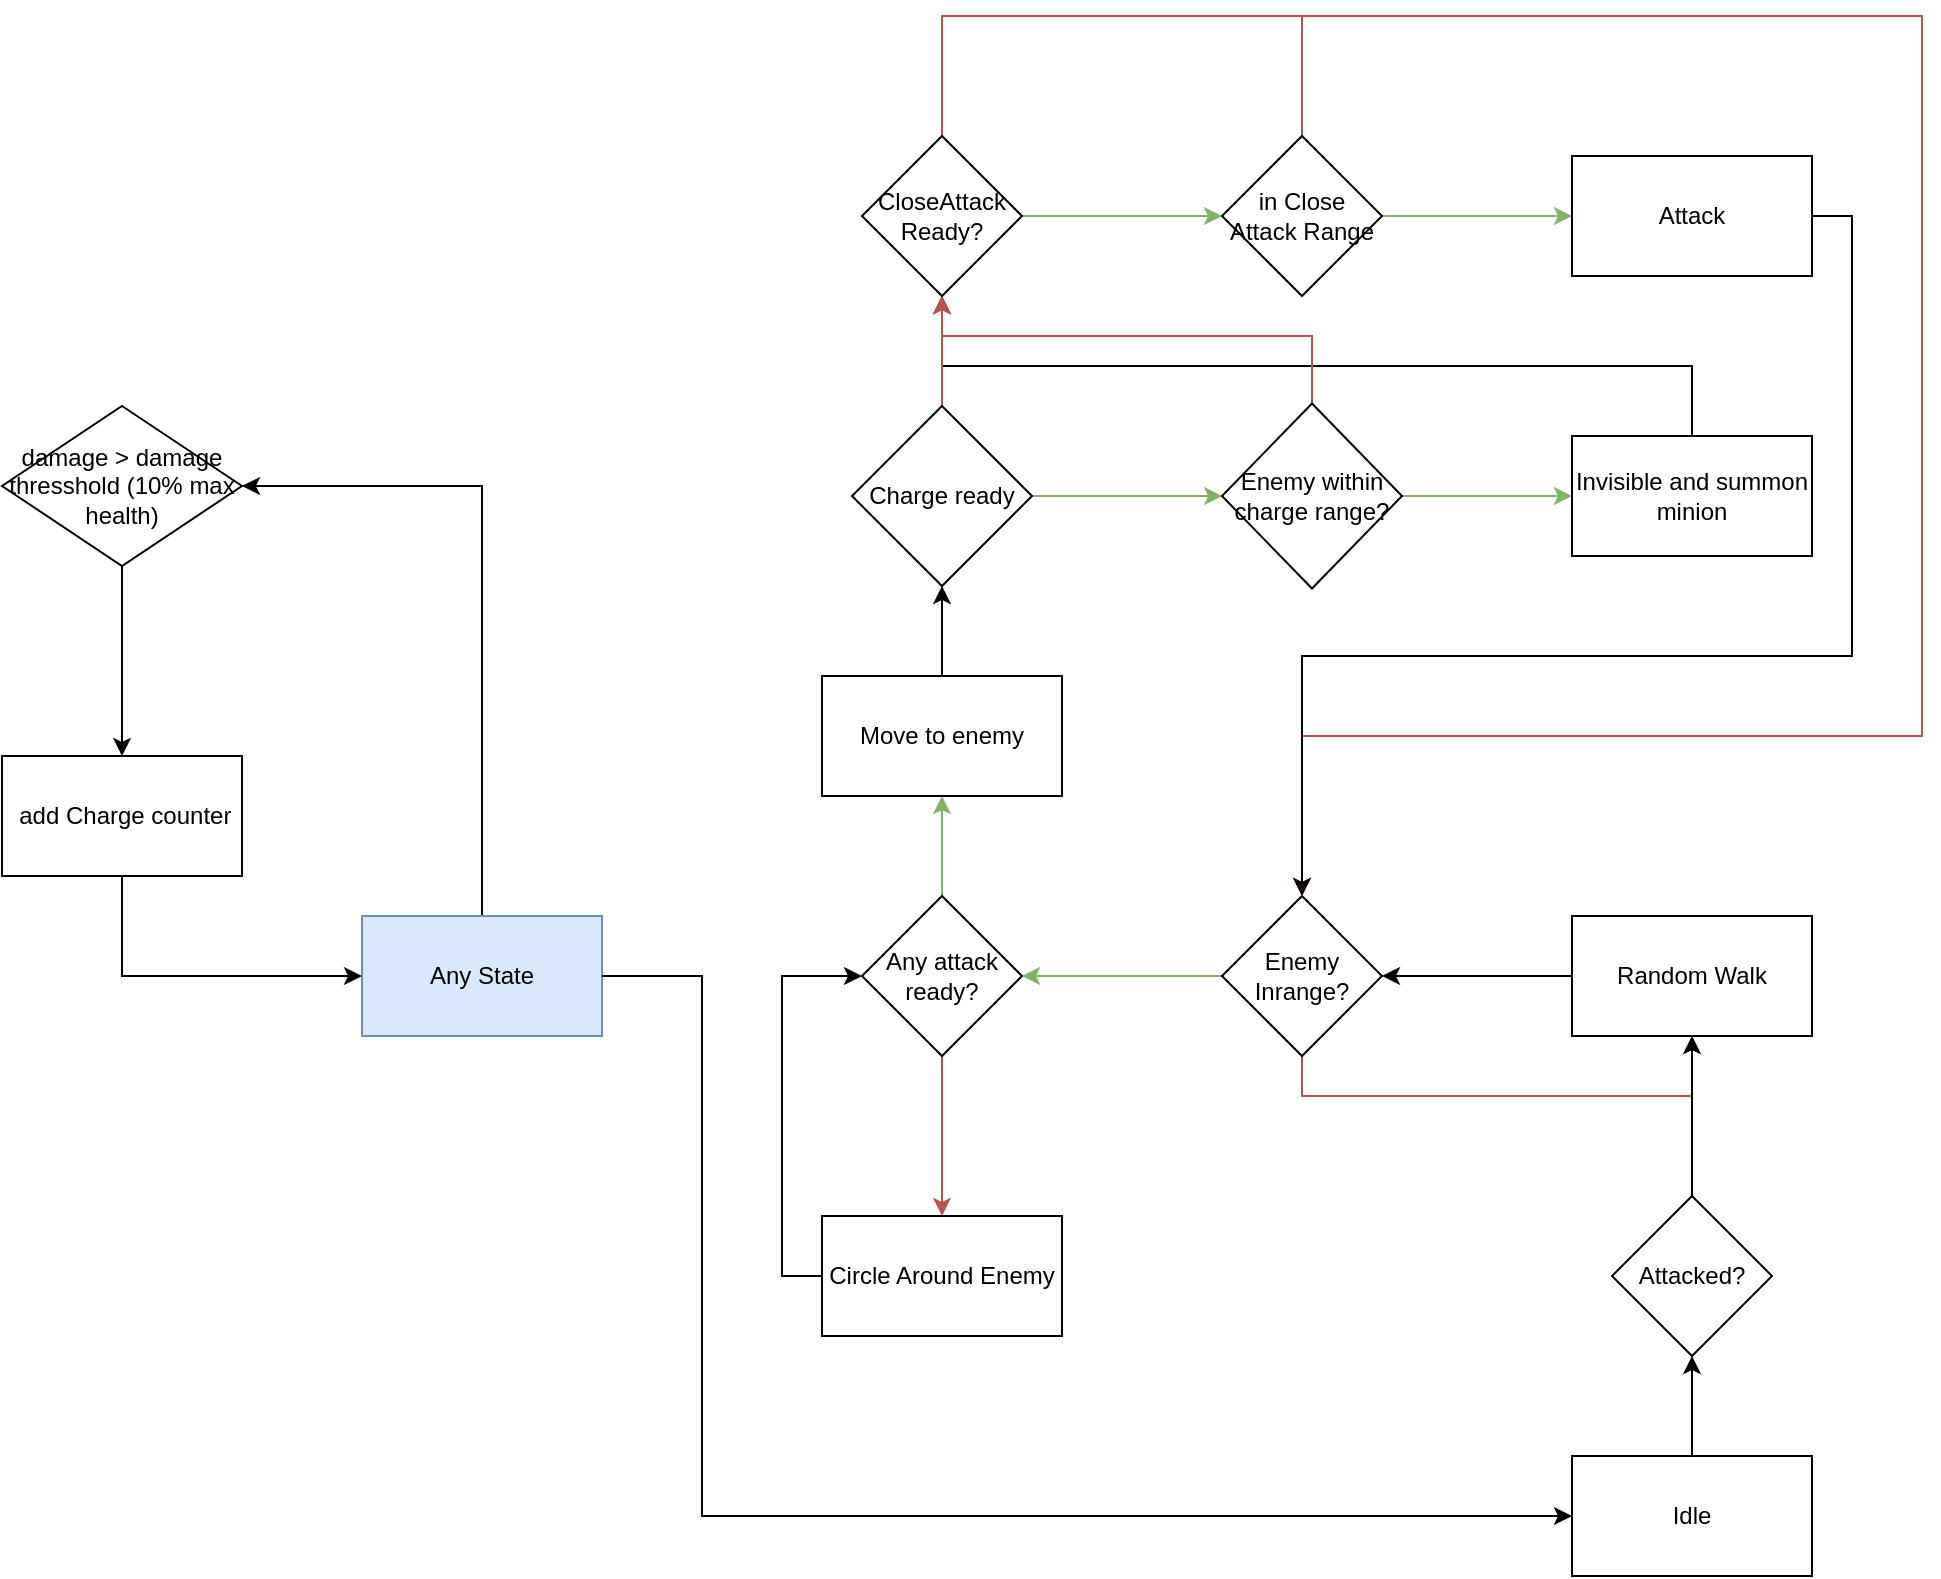 <mxfile version="14.8.3" type="device"><diagram id="THI_KRSqMr7s1qfu-oUm" name="Page-1"><mxGraphModel dx="1888" dy="579" grid="1" gridSize="10" guides="1" tooltips="1" connect="1" arrows="1" fold="1" page="1" pageScale="1" pageWidth="850" pageHeight="1100" math="0" shadow="0"><root><mxCell id="0"/><mxCell id="1" parent="0"/><mxCell id="bnxfybLyU6NJQZ5dwscS-6" style="edgeStyle=orthogonalEdgeStyle;rounded=0;orthogonalLoop=1;jettySize=auto;html=1;exitX=0;exitY=0.5;exitDx=0;exitDy=0;entryX=1;entryY=0.5;entryDx=0;entryDy=0;" parent="1" source="bnxfybLyU6NJQZ5dwscS-1" target="bnxfybLyU6NJQZ5dwscS-3" edge="1"><mxGeometry relative="1" as="geometry"/></mxCell><mxCell id="bnxfybLyU6NJQZ5dwscS-1" value="Random Walk" style="rounded=0;whiteSpace=wrap;html=1;" parent="1" vertex="1"><mxGeometry x="425" y="560" width="120" height="60" as="geometry"/></mxCell><mxCell id="bnxfybLyU6NJQZ5dwscS-53" style="edgeStyle=orthogonalEdgeStyle;rounded=0;orthogonalLoop=1;jettySize=auto;html=1;exitX=0.5;exitY=0;exitDx=0;exitDy=0;" parent="1" source="bnxfybLyU6NJQZ5dwscS-2" target="bnxfybLyU6NJQZ5dwscS-11" edge="1"><mxGeometry relative="1" as="geometry"/></mxCell><mxCell id="bnxfybLyU6NJQZ5dwscS-2" value="Move to enemy" style="rounded=0;whiteSpace=wrap;html=1;" parent="1" vertex="1"><mxGeometry x="50" y="440" width="120" height="60" as="geometry"/></mxCell><mxCell id="bnxfybLyU6NJQZ5dwscS-8" style="edgeStyle=orthogonalEdgeStyle;rounded=0;orthogonalLoop=1;jettySize=auto;html=1;exitX=0.5;exitY=1;exitDx=0;exitDy=0;entryX=0.5;entryY=1;entryDx=0;entryDy=0;fillColor=#f8cecc;strokeColor=#b85450;" parent="1" source="bnxfybLyU6NJQZ5dwscS-3" target="bnxfybLyU6NJQZ5dwscS-1" edge="1"><mxGeometry relative="1" as="geometry"><mxPoint x="380" y="740" as="targetPoint"/></mxGeometry></mxCell><mxCell id="bnxfybLyU6NJQZ5dwscS-51" style="edgeStyle=orthogonalEdgeStyle;rounded=0;orthogonalLoop=1;jettySize=auto;html=1;exitX=0;exitY=0.5;exitDx=0;exitDy=0;entryX=1;entryY=0.5;entryDx=0;entryDy=0;fillColor=#d5e8d4;strokeColor=#82b366;" parent="1" source="bnxfybLyU6NJQZ5dwscS-3" target="bnxfybLyU6NJQZ5dwscS-50" edge="1"><mxGeometry relative="1" as="geometry"/></mxCell><mxCell id="bnxfybLyU6NJQZ5dwscS-3" value="Enemy Inrange?" style="rhombus;whiteSpace=wrap;html=1;" parent="1" vertex="1"><mxGeometry x="250" y="550" width="80" height="80" as="geometry"/></mxCell><mxCell id="bnxfybLyU6NJQZ5dwscS-48" style="edgeStyle=orthogonalEdgeStyle;rounded=0;orthogonalLoop=1;jettySize=auto;html=1;exitX=0.5;exitY=0;exitDx=0;exitDy=0;" parent="1" source="bnxfybLyU6NJQZ5dwscS-10" target="bnxfybLyU6NJQZ5dwscS-22" edge="1"><mxGeometry relative="1" as="geometry"/></mxCell><mxCell id="bnxfybLyU6NJQZ5dwscS-10" value="Invisible and summon minion" style="rounded=0;whiteSpace=wrap;html=1;" parent="1" vertex="1"><mxGeometry x="425" y="320" width="120" height="60" as="geometry"/></mxCell><mxCell id="bnxfybLyU6NJQZ5dwscS-43" style="edgeStyle=orthogonalEdgeStyle;rounded=0;orthogonalLoop=1;jettySize=auto;html=1;exitX=1;exitY=0.5;exitDx=0;exitDy=0;fillColor=#d5e8d4;strokeColor=#82b366;" parent="1" source="bnxfybLyU6NJQZ5dwscS-11" target="bnxfybLyU6NJQZ5dwscS-15" edge="1"><mxGeometry relative="1" as="geometry"/></mxCell><mxCell id="bnxfybLyU6NJQZ5dwscS-45" style="edgeStyle=orthogonalEdgeStyle;rounded=0;orthogonalLoop=1;jettySize=auto;html=1;exitX=0.5;exitY=0;exitDx=0;exitDy=0;entryX=0.5;entryY=1;entryDx=0;entryDy=0;fillColor=#f8cecc;strokeColor=#b85450;" parent="1" source="bnxfybLyU6NJQZ5dwscS-11" target="bnxfybLyU6NJQZ5dwscS-22" edge="1"><mxGeometry relative="1" as="geometry"/></mxCell><mxCell id="bnxfybLyU6NJQZ5dwscS-11" value="Charge ready" style="rhombus;whiteSpace=wrap;html=1;" parent="1" vertex="1"><mxGeometry x="65" y="305" width="90" height="90" as="geometry"/></mxCell><mxCell id="bnxfybLyU6NJQZ5dwscS-44" style="edgeStyle=orthogonalEdgeStyle;rounded=0;orthogonalLoop=1;jettySize=auto;html=1;exitX=1;exitY=0.5;exitDx=0;exitDy=0;entryX=0;entryY=0.5;entryDx=0;entryDy=0;fillColor=#d5e8d4;strokeColor=#82b366;" parent="1" source="bnxfybLyU6NJQZ5dwscS-15" target="bnxfybLyU6NJQZ5dwscS-10" edge="1"><mxGeometry relative="1" as="geometry"/></mxCell><mxCell id="bnxfybLyU6NJQZ5dwscS-59" style="edgeStyle=orthogonalEdgeStyle;rounded=0;orthogonalLoop=1;jettySize=auto;html=1;exitX=0.5;exitY=0;exitDx=0;exitDy=0;entryX=0.5;entryY=1;entryDx=0;entryDy=0;fillColor=#f8cecc;strokeColor=#b85450;" parent="1" source="bnxfybLyU6NJQZ5dwscS-15" target="bnxfybLyU6NJQZ5dwscS-22" edge="1"><mxGeometry relative="1" as="geometry"><Array as="points"><mxPoint x="295" y="270"/><mxPoint x="110" y="270"/></Array></mxGeometry></mxCell><mxCell id="bnxfybLyU6NJQZ5dwscS-15" value="Enemy within charge range?" style="rhombus;whiteSpace=wrap;html=1;" parent="1" vertex="1"><mxGeometry x="250" y="303.75" width="90" height="92.5" as="geometry"/></mxCell><mxCell id="bnxfybLyU6NJQZ5dwscS-46" style="edgeStyle=orthogonalEdgeStyle;rounded=0;orthogonalLoop=1;jettySize=auto;html=1;exitX=1;exitY=0.5;exitDx=0;exitDy=0;fillColor=#d5e8d4;strokeColor=#82b366;" parent="1" source="bnxfybLyU6NJQZ5dwscS-22" target="bnxfybLyU6NJQZ5dwscS-26" edge="1"><mxGeometry relative="1" as="geometry"/></mxCell><mxCell id="bnxfybLyU6NJQZ5dwscS-63" style="edgeStyle=orthogonalEdgeStyle;rounded=0;orthogonalLoop=1;jettySize=auto;html=1;exitX=0.5;exitY=0;exitDx=0;exitDy=0;entryX=0.5;entryY=0;entryDx=0;entryDy=0;fillColor=#f8cecc;strokeColor=#b85450;" parent="1" source="bnxfybLyU6NJQZ5dwscS-22" target="bnxfybLyU6NJQZ5dwscS-3" edge="1"><mxGeometry relative="1" as="geometry"><Array as="points"><mxPoint x="110" y="110"/><mxPoint x="600" y="110"/><mxPoint x="600" y="470"/><mxPoint x="290" y="470"/></Array></mxGeometry></mxCell><mxCell id="bnxfybLyU6NJQZ5dwscS-22" value="CloseAttack Ready?" style="rhombus;whiteSpace=wrap;html=1;" parent="1" vertex="1"><mxGeometry x="70" y="170" width="80" height="80" as="geometry"/></mxCell><mxCell id="bnxfybLyU6NJQZ5dwscS-47" style="edgeStyle=orthogonalEdgeStyle;rounded=0;orthogonalLoop=1;jettySize=auto;html=1;exitX=1;exitY=0.5;exitDx=0;exitDy=0;fillColor=#d5e8d4;strokeColor=#82b366;" parent="1" source="bnxfybLyU6NJQZ5dwscS-26" target="bnxfybLyU6NJQZ5dwscS-27" edge="1"><mxGeometry relative="1" as="geometry"/></mxCell><mxCell id="bnxfybLyU6NJQZ5dwscS-57" style="edgeStyle=orthogonalEdgeStyle;rounded=0;orthogonalLoop=1;jettySize=auto;html=1;exitX=0.5;exitY=0;exitDx=0;exitDy=0;fillColor=#f8cecc;strokeColor=#b85450;entryX=0.5;entryY=0;entryDx=0;entryDy=0;" parent="1" source="bnxfybLyU6NJQZ5dwscS-26" target="bnxfybLyU6NJQZ5dwscS-3" edge="1"><mxGeometry relative="1" as="geometry"><mxPoint x="170" y="470" as="targetPoint"/><Array as="points"><mxPoint x="290" y="110"/><mxPoint x="600" y="110"/><mxPoint x="600" y="470"/><mxPoint x="290" y="470"/></Array></mxGeometry></mxCell><mxCell id="bnxfybLyU6NJQZ5dwscS-26" value="in Close Attack Range" style="rhombus;whiteSpace=wrap;html=1;" parent="1" vertex="1"><mxGeometry x="250" y="170" width="80" height="80" as="geometry"/></mxCell><mxCell id="bnxfybLyU6NJQZ5dwscS-64" style="edgeStyle=orthogonalEdgeStyle;rounded=0;orthogonalLoop=1;jettySize=auto;html=1;exitX=1;exitY=0.5;exitDx=0;exitDy=0;entryX=0.5;entryY=0;entryDx=0;entryDy=0;" parent="1" source="bnxfybLyU6NJQZ5dwscS-27" target="bnxfybLyU6NJQZ5dwscS-3" edge="1"><mxGeometry relative="1" as="geometry"><Array as="points"><mxPoint x="565" y="210"/><mxPoint x="565" y="430"/><mxPoint x="290" y="430"/></Array></mxGeometry></mxCell><mxCell id="bnxfybLyU6NJQZ5dwscS-27" value="Attack" style="rounded=0;whiteSpace=wrap;html=1;" parent="1" vertex="1"><mxGeometry x="425" y="180" width="120" height="60" as="geometry"/></mxCell><mxCell id="bnxfybLyU6NJQZ5dwscS-55" style="edgeStyle=orthogonalEdgeStyle;rounded=0;orthogonalLoop=1;jettySize=auto;html=1;exitX=0;exitY=0.5;exitDx=0;exitDy=0;entryX=0;entryY=0.5;entryDx=0;entryDy=0;" parent="1" source="bnxfybLyU6NJQZ5dwscS-34" target="bnxfybLyU6NJQZ5dwscS-50" edge="1"><mxGeometry relative="1" as="geometry"/></mxCell><mxCell id="bnxfybLyU6NJQZ5dwscS-34" value="Circle Around Enemy" style="rounded=0;whiteSpace=wrap;html=1;" parent="1" vertex="1"><mxGeometry x="50" y="710" width="120" height="60" as="geometry"/></mxCell><mxCell id="bnxfybLyU6NJQZ5dwscS-52" style="edgeStyle=orthogonalEdgeStyle;rounded=0;orthogonalLoop=1;jettySize=auto;html=1;exitX=0.5;exitY=0;exitDx=0;exitDy=0;entryX=0.5;entryY=1;entryDx=0;entryDy=0;fillColor=#d5e8d4;strokeColor=#82b366;" parent="1" source="bnxfybLyU6NJQZ5dwscS-50" target="bnxfybLyU6NJQZ5dwscS-2" edge="1"><mxGeometry relative="1" as="geometry"/></mxCell><mxCell id="bnxfybLyU6NJQZ5dwscS-54" style="edgeStyle=orthogonalEdgeStyle;rounded=0;orthogonalLoop=1;jettySize=auto;html=1;exitX=0.5;exitY=1;exitDx=0;exitDy=0;entryX=0.5;entryY=0;entryDx=0;entryDy=0;fillColor=#f8cecc;strokeColor=#b85450;" parent="1" source="bnxfybLyU6NJQZ5dwscS-50" target="bnxfybLyU6NJQZ5dwscS-34" edge="1"><mxGeometry relative="1" as="geometry"/></mxCell><mxCell id="bnxfybLyU6NJQZ5dwscS-50" value="Any attack ready?" style="rhombus;whiteSpace=wrap;html=1;" parent="1" vertex="1"><mxGeometry x="70" y="550" width="80" height="80" as="geometry"/></mxCell><mxCell id="bnxfybLyU6NJQZ5dwscS-89" style="edgeStyle=orthogonalEdgeStyle;rounded=0;orthogonalLoop=1;jettySize=auto;html=1;exitX=0;exitY=0;exitDx=0;exitDy=0;entryX=1;entryY=0.5;entryDx=0;entryDy=0;" parent="1" source="bnxfybLyU6NJQZ5dwscS-58" target="bnxfybLyU6NJQZ5dwscS-88" edge="1"><mxGeometry relative="1" as="geometry"><Array as="points"><mxPoint x="-120" y="560"/><mxPoint x="-120" y="345"/></Array></mxGeometry></mxCell><mxCell id="bnxfybLyU6NJQZ5dwscS-58" value="Any State" style="rounded=0;whiteSpace=wrap;html=1;fillColor=#dae8fc;strokeColor=#6c8ebf;" parent="1" vertex="1"><mxGeometry x="-180" y="560" width="120" height="60" as="geometry"/></mxCell><mxCell id="bnxfybLyU6NJQZ5dwscS-96" style="edgeStyle=orthogonalEdgeStyle;rounded=0;orthogonalLoop=1;jettySize=auto;html=1;exitX=0.5;exitY=1;exitDx=0;exitDy=0;entryX=0;entryY=0.5;entryDx=0;entryDy=0;" parent="1" source="bnxfybLyU6NJQZ5dwscS-76" target="bnxfybLyU6NJQZ5dwscS-58" edge="1"><mxGeometry relative="1" as="geometry"><mxPoint x="-410" y="710" as="targetPoint"/><Array as="points"><mxPoint x="-300" y="590"/></Array></mxGeometry></mxCell><mxCell id="bnxfybLyU6NJQZ5dwscS-76" value="&amp;nbsp; add Charge counter&amp;nbsp;" style="rounded=0;whiteSpace=wrap;html=1;" parent="1" vertex="1"><mxGeometry x="-360" y="480" width="120" height="60" as="geometry"/></mxCell><mxCell id="bnxfybLyU6NJQZ5dwscS-99" style="edgeStyle=orthogonalEdgeStyle;rounded=0;orthogonalLoop=1;jettySize=auto;html=1;exitX=0.5;exitY=0;exitDx=0;exitDy=0;" parent="1" source="bnxfybLyU6NJQZ5dwscS-87" target="bnxfybLyU6NJQZ5dwscS-98" edge="1"><mxGeometry relative="1" as="geometry"/></mxCell><mxCell id="bnxfybLyU6NJQZ5dwscS-87" value="Idle" style="rounded=0;whiteSpace=wrap;html=1;" parent="1" vertex="1"><mxGeometry x="425" y="830" width="120" height="60" as="geometry"/></mxCell><mxCell id="T3Exft6l-9sBHVWAvfoG-1" style="edgeStyle=orthogonalEdgeStyle;rounded=0;orthogonalLoop=1;jettySize=auto;html=1;" parent="1" source="bnxfybLyU6NJQZ5dwscS-88" edge="1"><mxGeometry relative="1" as="geometry"><mxPoint x="-300" y="480" as="targetPoint"/></mxGeometry></mxCell><mxCell id="bnxfybLyU6NJQZ5dwscS-88" value="damage &amp;gt; damage thresshold (10% max health)" style="rhombus;whiteSpace=wrap;html=1;" parent="1" vertex="1"><mxGeometry x="-360" y="305" width="120" height="80" as="geometry"/></mxCell><mxCell id="bnxfybLyU6NJQZ5dwscS-92" style="edgeStyle=orthogonalEdgeStyle;rounded=0;orthogonalLoop=1;jettySize=auto;html=1;entryX=0;entryY=0.5;entryDx=0;entryDy=0;exitX=1;exitY=0.5;exitDx=0;exitDy=0;" parent="1" source="bnxfybLyU6NJQZ5dwscS-58" target="bnxfybLyU6NJQZ5dwscS-87" edge="1"><mxGeometry relative="1" as="geometry"><Array as="points"><mxPoint x="-10" y="590"/><mxPoint x="-10" y="860"/></Array><mxPoint x="-60" y="590" as="sourcePoint"/></mxGeometry></mxCell><mxCell id="bnxfybLyU6NJQZ5dwscS-100" style="edgeStyle=orthogonalEdgeStyle;rounded=0;orthogonalLoop=1;jettySize=auto;html=1;exitX=0.5;exitY=0;exitDx=0;exitDy=0;" parent="1" source="bnxfybLyU6NJQZ5dwscS-98" target="bnxfybLyU6NJQZ5dwscS-1" edge="1"><mxGeometry relative="1" as="geometry"/></mxCell><mxCell id="bnxfybLyU6NJQZ5dwscS-98" value="Attacked?" style="rhombus;whiteSpace=wrap;html=1;" parent="1" vertex="1"><mxGeometry x="445" y="700" width="80" height="80" as="geometry"/></mxCell></root></mxGraphModel></diagram></mxfile>